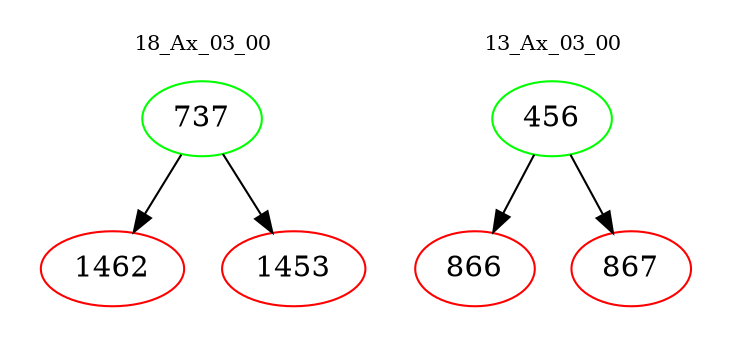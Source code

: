 digraph{
subgraph cluster_0 {
color = white
label = "18_Ax_03_00";
fontsize=10;
T0_737 [label="737", color="green"]
T0_737 -> T0_1462 [color="black"]
T0_1462 [label="1462", color="red"]
T0_737 -> T0_1453 [color="black"]
T0_1453 [label="1453", color="red"]
}
subgraph cluster_1 {
color = white
label = "13_Ax_03_00";
fontsize=10;
T1_456 [label="456", color="green"]
T1_456 -> T1_866 [color="black"]
T1_866 [label="866", color="red"]
T1_456 -> T1_867 [color="black"]
T1_867 [label="867", color="red"]
}
}

